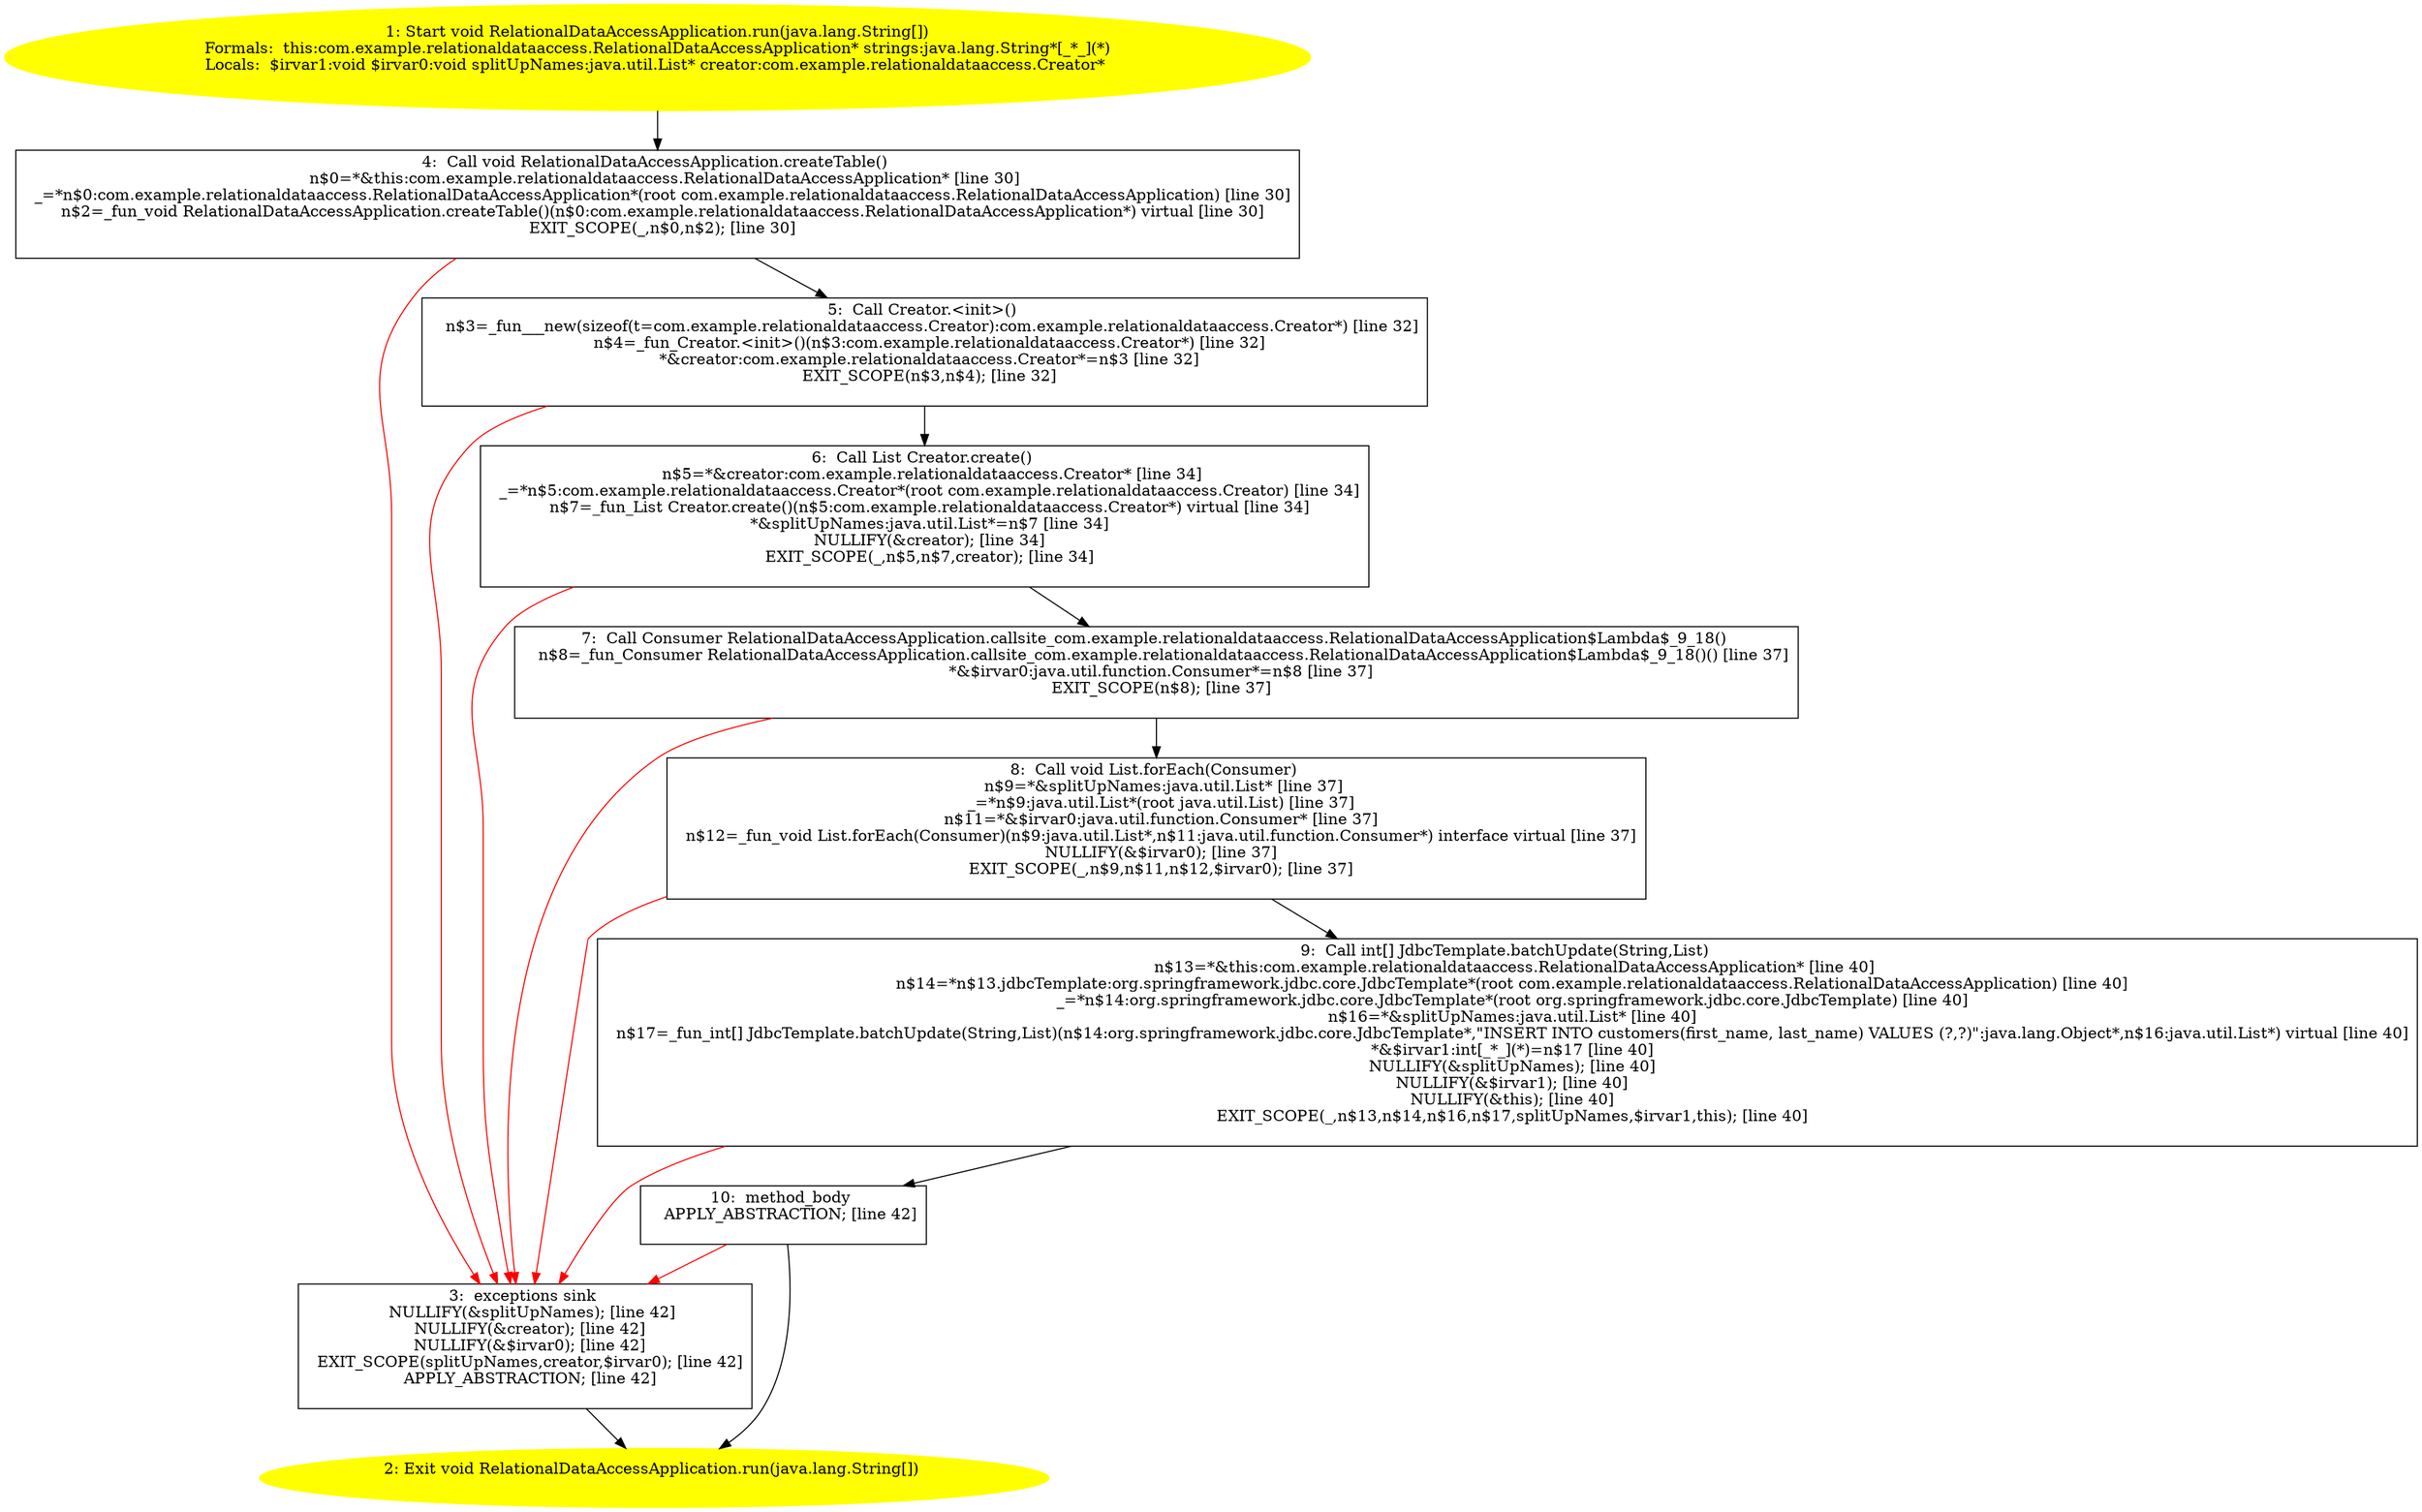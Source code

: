 /* @generated */
digraph cfg {
"com.example.relationaldataaccess.RelationalDataAccessApplication.run(java.lang.String[]):void.4d92d2c1395ac534375c4643af61a783_1" [label="1: Start void RelationalDataAccessApplication.run(java.lang.String[])\nFormals:  this:com.example.relationaldataaccess.RelationalDataAccessApplication* strings:java.lang.String*[_*_](*)\nLocals:  $irvar1:void $irvar0:void splitUpNames:java.util.List* creator:com.example.relationaldataaccess.Creator* \n  " color=yellow style=filled]
	

	 "com.example.relationaldataaccess.RelationalDataAccessApplication.run(java.lang.String[]):void.4d92d2c1395ac534375c4643af61a783_1" -> "com.example.relationaldataaccess.RelationalDataAccessApplication.run(java.lang.String[]):void.4d92d2c1395ac534375c4643af61a783_4" ;
"com.example.relationaldataaccess.RelationalDataAccessApplication.run(java.lang.String[]):void.4d92d2c1395ac534375c4643af61a783_2" [label="2: Exit void RelationalDataAccessApplication.run(java.lang.String[]) \n  " color=yellow style=filled]
	

"com.example.relationaldataaccess.RelationalDataAccessApplication.run(java.lang.String[]):void.4d92d2c1395ac534375c4643af61a783_3" [label="3:  exceptions sink \n   NULLIFY(&splitUpNames); [line 42]\n  NULLIFY(&creator); [line 42]\n  NULLIFY(&$irvar0); [line 42]\n  EXIT_SCOPE(splitUpNames,creator,$irvar0); [line 42]\n  APPLY_ABSTRACTION; [line 42]\n " shape="box"]
	

	 "com.example.relationaldataaccess.RelationalDataAccessApplication.run(java.lang.String[]):void.4d92d2c1395ac534375c4643af61a783_3" -> "com.example.relationaldataaccess.RelationalDataAccessApplication.run(java.lang.String[]):void.4d92d2c1395ac534375c4643af61a783_2" ;
"com.example.relationaldataaccess.RelationalDataAccessApplication.run(java.lang.String[]):void.4d92d2c1395ac534375c4643af61a783_4" [label="4:  Call void RelationalDataAccessApplication.createTable() \n   n$0=*&this:com.example.relationaldataaccess.RelationalDataAccessApplication* [line 30]\n  _=*n$0:com.example.relationaldataaccess.RelationalDataAccessApplication*(root com.example.relationaldataaccess.RelationalDataAccessApplication) [line 30]\n  n$2=_fun_void RelationalDataAccessApplication.createTable()(n$0:com.example.relationaldataaccess.RelationalDataAccessApplication*) virtual [line 30]\n  EXIT_SCOPE(_,n$0,n$2); [line 30]\n " shape="box"]
	

	 "com.example.relationaldataaccess.RelationalDataAccessApplication.run(java.lang.String[]):void.4d92d2c1395ac534375c4643af61a783_4" -> "com.example.relationaldataaccess.RelationalDataAccessApplication.run(java.lang.String[]):void.4d92d2c1395ac534375c4643af61a783_5" ;
	 "com.example.relationaldataaccess.RelationalDataAccessApplication.run(java.lang.String[]):void.4d92d2c1395ac534375c4643af61a783_4" -> "com.example.relationaldataaccess.RelationalDataAccessApplication.run(java.lang.String[]):void.4d92d2c1395ac534375c4643af61a783_3" [color="red" ];
"com.example.relationaldataaccess.RelationalDataAccessApplication.run(java.lang.String[]):void.4d92d2c1395ac534375c4643af61a783_5" [label="5:  Call Creator.<init>() \n   n$3=_fun___new(sizeof(t=com.example.relationaldataaccess.Creator):com.example.relationaldataaccess.Creator*) [line 32]\n  n$4=_fun_Creator.<init>()(n$3:com.example.relationaldataaccess.Creator*) [line 32]\n  *&creator:com.example.relationaldataaccess.Creator*=n$3 [line 32]\n  EXIT_SCOPE(n$3,n$4); [line 32]\n " shape="box"]
	

	 "com.example.relationaldataaccess.RelationalDataAccessApplication.run(java.lang.String[]):void.4d92d2c1395ac534375c4643af61a783_5" -> "com.example.relationaldataaccess.RelationalDataAccessApplication.run(java.lang.String[]):void.4d92d2c1395ac534375c4643af61a783_6" ;
	 "com.example.relationaldataaccess.RelationalDataAccessApplication.run(java.lang.String[]):void.4d92d2c1395ac534375c4643af61a783_5" -> "com.example.relationaldataaccess.RelationalDataAccessApplication.run(java.lang.String[]):void.4d92d2c1395ac534375c4643af61a783_3" [color="red" ];
"com.example.relationaldataaccess.RelationalDataAccessApplication.run(java.lang.String[]):void.4d92d2c1395ac534375c4643af61a783_6" [label="6:  Call List Creator.create() \n   n$5=*&creator:com.example.relationaldataaccess.Creator* [line 34]\n  _=*n$5:com.example.relationaldataaccess.Creator*(root com.example.relationaldataaccess.Creator) [line 34]\n  n$7=_fun_List Creator.create()(n$5:com.example.relationaldataaccess.Creator*) virtual [line 34]\n  *&splitUpNames:java.util.List*=n$7 [line 34]\n  NULLIFY(&creator); [line 34]\n  EXIT_SCOPE(_,n$5,n$7,creator); [line 34]\n " shape="box"]
	

	 "com.example.relationaldataaccess.RelationalDataAccessApplication.run(java.lang.String[]):void.4d92d2c1395ac534375c4643af61a783_6" -> "com.example.relationaldataaccess.RelationalDataAccessApplication.run(java.lang.String[]):void.4d92d2c1395ac534375c4643af61a783_7" ;
	 "com.example.relationaldataaccess.RelationalDataAccessApplication.run(java.lang.String[]):void.4d92d2c1395ac534375c4643af61a783_6" -> "com.example.relationaldataaccess.RelationalDataAccessApplication.run(java.lang.String[]):void.4d92d2c1395ac534375c4643af61a783_3" [color="red" ];
"com.example.relationaldataaccess.RelationalDataAccessApplication.run(java.lang.String[]):void.4d92d2c1395ac534375c4643af61a783_7" [label="7:  Call Consumer RelationalDataAccessApplication.callsite_com.example.relationaldataaccess.RelationalDataAccessApplication$Lambda$_9_18() \n   n$8=_fun_Consumer RelationalDataAccessApplication.callsite_com.example.relationaldataaccess.RelationalDataAccessApplication$Lambda$_9_18()() [line 37]\n  *&$irvar0:java.util.function.Consumer*=n$8 [line 37]\n  EXIT_SCOPE(n$8); [line 37]\n " shape="box"]
	

	 "com.example.relationaldataaccess.RelationalDataAccessApplication.run(java.lang.String[]):void.4d92d2c1395ac534375c4643af61a783_7" -> "com.example.relationaldataaccess.RelationalDataAccessApplication.run(java.lang.String[]):void.4d92d2c1395ac534375c4643af61a783_8" ;
	 "com.example.relationaldataaccess.RelationalDataAccessApplication.run(java.lang.String[]):void.4d92d2c1395ac534375c4643af61a783_7" -> "com.example.relationaldataaccess.RelationalDataAccessApplication.run(java.lang.String[]):void.4d92d2c1395ac534375c4643af61a783_3" [color="red" ];
"com.example.relationaldataaccess.RelationalDataAccessApplication.run(java.lang.String[]):void.4d92d2c1395ac534375c4643af61a783_8" [label="8:  Call void List.forEach(Consumer) \n   n$9=*&splitUpNames:java.util.List* [line 37]\n  _=*n$9:java.util.List*(root java.util.List) [line 37]\n  n$11=*&$irvar0:java.util.function.Consumer* [line 37]\n  n$12=_fun_void List.forEach(Consumer)(n$9:java.util.List*,n$11:java.util.function.Consumer*) interface virtual [line 37]\n  NULLIFY(&$irvar0); [line 37]\n  EXIT_SCOPE(_,n$9,n$11,n$12,$irvar0); [line 37]\n " shape="box"]
	

	 "com.example.relationaldataaccess.RelationalDataAccessApplication.run(java.lang.String[]):void.4d92d2c1395ac534375c4643af61a783_8" -> "com.example.relationaldataaccess.RelationalDataAccessApplication.run(java.lang.String[]):void.4d92d2c1395ac534375c4643af61a783_9" ;
	 "com.example.relationaldataaccess.RelationalDataAccessApplication.run(java.lang.String[]):void.4d92d2c1395ac534375c4643af61a783_8" -> "com.example.relationaldataaccess.RelationalDataAccessApplication.run(java.lang.String[]):void.4d92d2c1395ac534375c4643af61a783_3" [color="red" ];
"com.example.relationaldataaccess.RelationalDataAccessApplication.run(java.lang.String[]):void.4d92d2c1395ac534375c4643af61a783_9" [label="9:  Call int[] JdbcTemplate.batchUpdate(String,List) \n   n$13=*&this:com.example.relationaldataaccess.RelationalDataAccessApplication* [line 40]\n  n$14=*n$13.jdbcTemplate:org.springframework.jdbc.core.JdbcTemplate*(root com.example.relationaldataaccess.RelationalDataAccessApplication) [line 40]\n  _=*n$14:org.springframework.jdbc.core.JdbcTemplate*(root org.springframework.jdbc.core.JdbcTemplate) [line 40]\n  n$16=*&splitUpNames:java.util.List* [line 40]\n  n$17=_fun_int[] JdbcTemplate.batchUpdate(String,List)(n$14:org.springframework.jdbc.core.JdbcTemplate*,\"INSERT INTO customers(first_name, last_name) VALUES (?,?)\":java.lang.Object*,n$16:java.util.List*) virtual [line 40]\n  *&$irvar1:int[_*_](*)=n$17 [line 40]\n  NULLIFY(&splitUpNames); [line 40]\n  NULLIFY(&$irvar1); [line 40]\n  NULLIFY(&this); [line 40]\n  EXIT_SCOPE(_,n$13,n$14,n$16,n$17,splitUpNames,$irvar1,this); [line 40]\n " shape="box"]
	

	 "com.example.relationaldataaccess.RelationalDataAccessApplication.run(java.lang.String[]):void.4d92d2c1395ac534375c4643af61a783_9" -> "com.example.relationaldataaccess.RelationalDataAccessApplication.run(java.lang.String[]):void.4d92d2c1395ac534375c4643af61a783_10" ;
	 "com.example.relationaldataaccess.RelationalDataAccessApplication.run(java.lang.String[]):void.4d92d2c1395ac534375c4643af61a783_9" -> "com.example.relationaldataaccess.RelationalDataAccessApplication.run(java.lang.String[]):void.4d92d2c1395ac534375c4643af61a783_3" [color="red" ];
"com.example.relationaldataaccess.RelationalDataAccessApplication.run(java.lang.String[]):void.4d92d2c1395ac534375c4643af61a783_10" [label="10:  method_body \n   APPLY_ABSTRACTION; [line 42]\n " shape="box"]
	

	 "com.example.relationaldataaccess.RelationalDataAccessApplication.run(java.lang.String[]):void.4d92d2c1395ac534375c4643af61a783_10" -> "com.example.relationaldataaccess.RelationalDataAccessApplication.run(java.lang.String[]):void.4d92d2c1395ac534375c4643af61a783_2" ;
	 "com.example.relationaldataaccess.RelationalDataAccessApplication.run(java.lang.String[]):void.4d92d2c1395ac534375c4643af61a783_10" -> "com.example.relationaldataaccess.RelationalDataAccessApplication.run(java.lang.String[]):void.4d92d2c1395ac534375c4643af61a783_3" [color="red" ];
}
